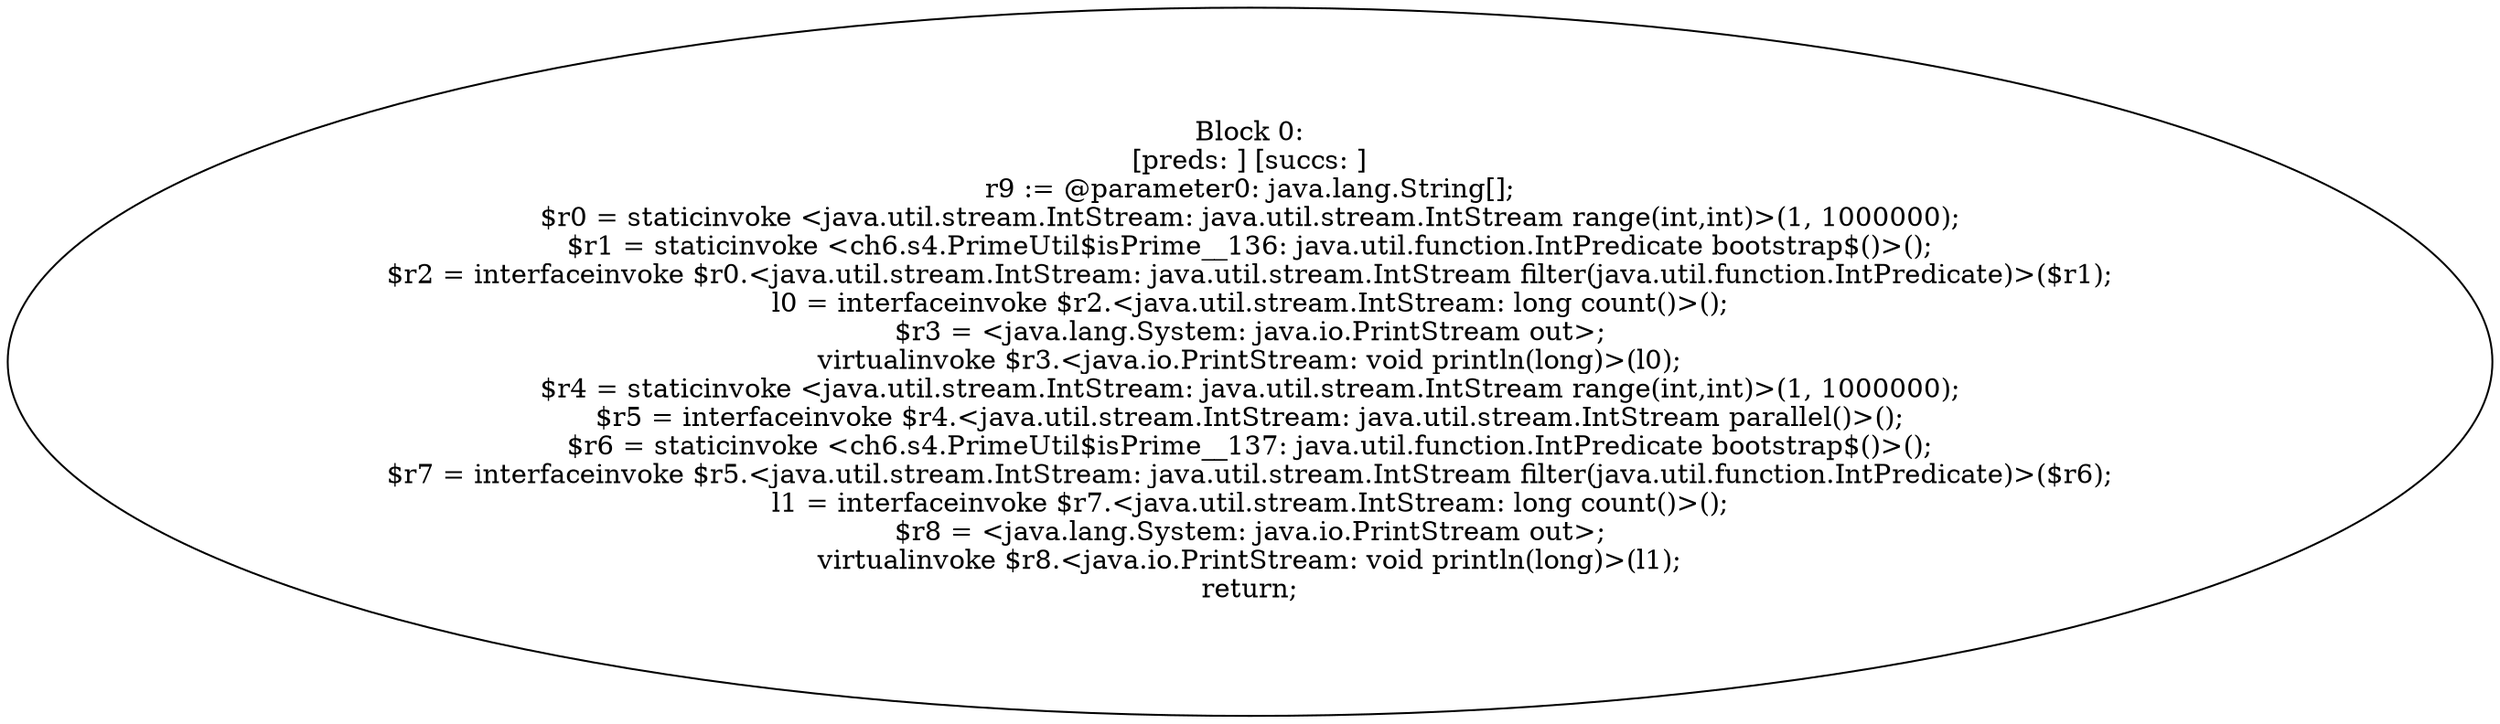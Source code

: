 digraph "unitGraph" {
    "Block 0:
[preds: ] [succs: ]
r9 := @parameter0: java.lang.String[];
$r0 = staticinvoke <java.util.stream.IntStream: java.util.stream.IntStream range(int,int)>(1, 1000000);
$r1 = staticinvoke <ch6.s4.PrimeUtil$isPrime__136: java.util.function.IntPredicate bootstrap$()>();
$r2 = interfaceinvoke $r0.<java.util.stream.IntStream: java.util.stream.IntStream filter(java.util.function.IntPredicate)>($r1);
l0 = interfaceinvoke $r2.<java.util.stream.IntStream: long count()>();
$r3 = <java.lang.System: java.io.PrintStream out>;
virtualinvoke $r3.<java.io.PrintStream: void println(long)>(l0);
$r4 = staticinvoke <java.util.stream.IntStream: java.util.stream.IntStream range(int,int)>(1, 1000000);
$r5 = interfaceinvoke $r4.<java.util.stream.IntStream: java.util.stream.IntStream parallel()>();
$r6 = staticinvoke <ch6.s4.PrimeUtil$isPrime__137: java.util.function.IntPredicate bootstrap$()>();
$r7 = interfaceinvoke $r5.<java.util.stream.IntStream: java.util.stream.IntStream filter(java.util.function.IntPredicate)>($r6);
l1 = interfaceinvoke $r7.<java.util.stream.IntStream: long count()>();
$r8 = <java.lang.System: java.io.PrintStream out>;
virtualinvoke $r8.<java.io.PrintStream: void println(long)>(l1);
return;
"
}
